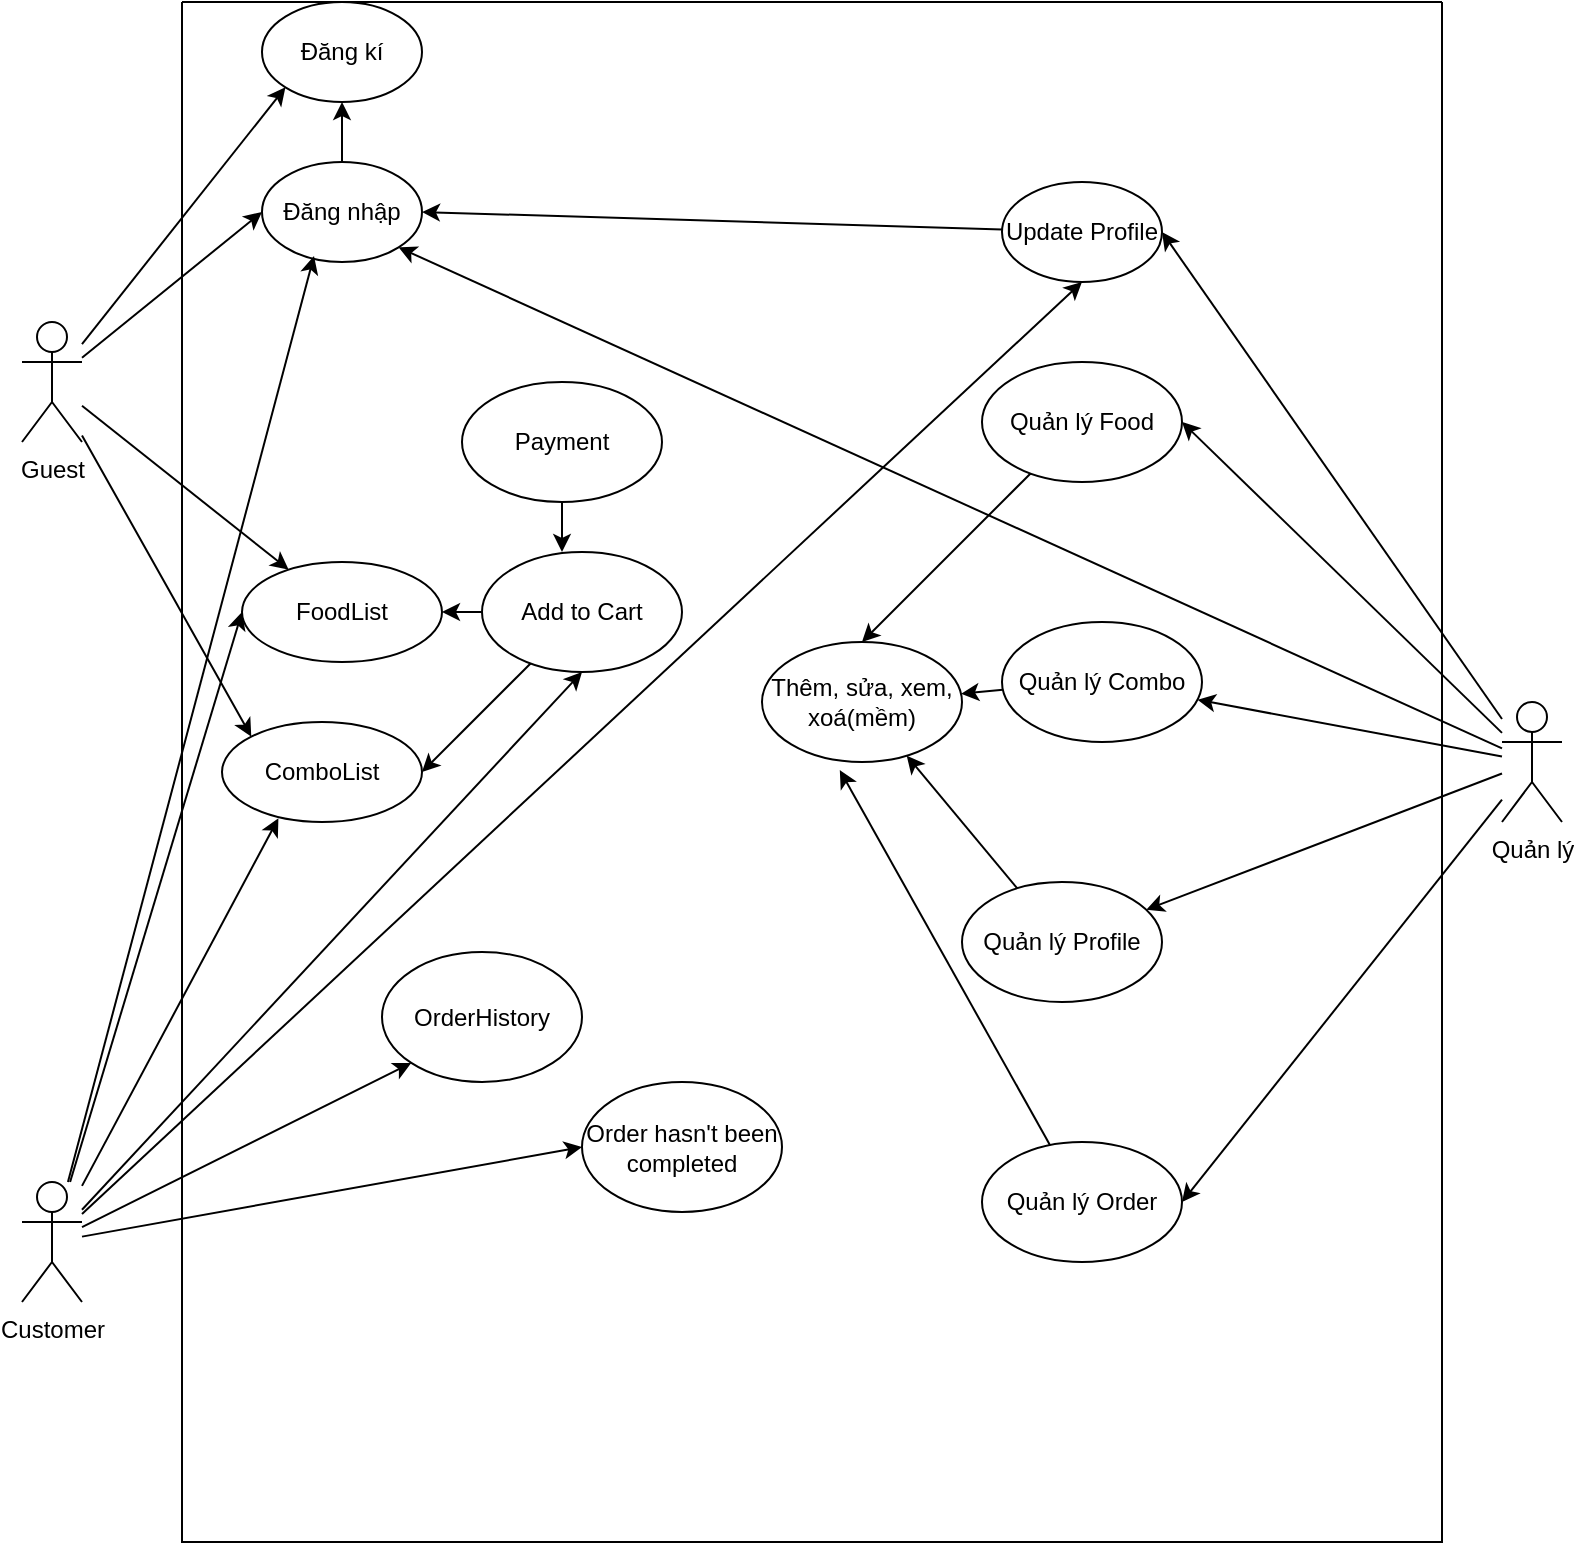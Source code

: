 <mxfile version="24.7.17">
  <diagram name="Trang-1" id="ji2oaNTb5m6djoohmxuM">
    <mxGraphModel dx="1750" dy="870" grid="1" gridSize="10" guides="1" tooltips="1" connect="1" arrows="1" fold="1" page="1" pageScale="1" pageWidth="827" pageHeight="1169" math="0" shadow="0">
      <root>
        <mxCell id="0" />
        <mxCell id="1" parent="0" />
        <mxCell id="aWg2RYfH6NTklVDcjYUc-15" style="rounded=0;orthogonalLoop=1;jettySize=auto;html=1;entryX=1;entryY=0.5;entryDx=0;entryDy=0;" edge="1" parent="1" source="aWg2RYfH6NTklVDcjYUc-1" target="aWg2RYfH6NTklVDcjYUc-10">
          <mxGeometry relative="1" as="geometry" />
        </mxCell>
        <mxCell id="aWg2RYfH6NTklVDcjYUc-16" style="rounded=0;orthogonalLoop=1;jettySize=auto;html=1;" edge="1" parent="1" source="aWg2RYfH6NTklVDcjYUc-1" target="aWg2RYfH6NTklVDcjYUc-12">
          <mxGeometry relative="1" as="geometry" />
        </mxCell>
        <mxCell id="aWg2RYfH6NTklVDcjYUc-17" style="edgeStyle=none;rounded=0;orthogonalLoop=1;jettySize=auto;html=1;" edge="1" parent="1" source="aWg2RYfH6NTklVDcjYUc-1" target="aWg2RYfH6NTklVDcjYUc-13">
          <mxGeometry relative="1" as="geometry" />
        </mxCell>
        <mxCell id="aWg2RYfH6NTklVDcjYUc-18" style="edgeStyle=none;rounded=0;orthogonalLoop=1;jettySize=auto;html=1;entryX=1;entryY=0.5;entryDx=0;entryDy=0;" edge="1" parent="1" source="aWg2RYfH6NTklVDcjYUc-1" target="aWg2RYfH6NTklVDcjYUc-14">
          <mxGeometry relative="1" as="geometry" />
        </mxCell>
        <mxCell id="aWg2RYfH6NTklVDcjYUc-30" style="edgeStyle=none;rounded=0;orthogonalLoop=1;jettySize=auto;html=1;entryX=1;entryY=0.5;entryDx=0;entryDy=0;" edge="1" parent="1" source="aWg2RYfH6NTklVDcjYUc-1" target="aWg2RYfH6NTklVDcjYUc-24">
          <mxGeometry relative="1" as="geometry" />
        </mxCell>
        <mxCell id="aWg2RYfH6NTklVDcjYUc-45" style="edgeStyle=none;rounded=0;orthogonalLoop=1;jettySize=auto;html=1;entryX=1;entryY=1;entryDx=0;entryDy=0;" edge="1" parent="1" source="aWg2RYfH6NTklVDcjYUc-1" target="aWg2RYfH6NTklVDcjYUc-6">
          <mxGeometry relative="1" as="geometry" />
        </mxCell>
        <mxCell id="aWg2RYfH6NTklVDcjYUc-1" value="Quản lý" style="shape=umlActor;verticalLabelPosition=bottom;verticalAlign=top;html=1;outlineConnect=0;" vertex="1" parent="1">
          <mxGeometry x="790" y="380" width="30" height="60" as="geometry" />
        </mxCell>
        <mxCell id="aWg2RYfH6NTklVDcjYUc-8" style="rounded=0;orthogonalLoop=1;jettySize=auto;html=1;entryX=0;entryY=0.5;entryDx=0;entryDy=0;" edge="1" parent="1" source="aWg2RYfH6NTklVDcjYUc-2" target="aWg2RYfH6NTklVDcjYUc-6">
          <mxGeometry relative="1" as="geometry" />
        </mxCell>
        <mxCell id="aWg2RYfH6NTklVDcjYUc-31" style="edgeStyle=none;rounded=0;orthogonalLoop=1;jettySize=auto;html=1;" edge="1" parent="1" source="aWg2RYfH6NTklVDcjYUc-2" target="aWg2RYfH6NTklVDcjYUc-26">
          <mxGeometry relative="1" as="geometry" />
        </mxCell>
        <mxCell id="aWg2RYfH6NTklVDcjYUc-32" style="edgeStyle=none;rounded=0;orthogonalLoop=1;jettySize=auto;html=1;entryX=0;entryY=0;entryDx=0;entryDy=0;" edge="1" parent="1" source="aWg2RYfH6NTklVDcjYUc-2" target="aWg2RYfH6NTklVDcjYUc-27">
          <mxGeometry relative="1" as="geometry" />
        </mxCell>
        <mxCell id="aWg2RYfH6NTklVDcjYUc-46" style="edgeStyle=none;rounded=0;orthogonalLoop=1;jettySize=auto;html=1;entryX=0;entryY=1;entryDx=0;entryDy=0;" edge="1" parent="1" source="aWg2RYfH6NTklVDcjYUc-2" target="aWg2RYfH6NTklVDcjYUc-7">
          <mxGeometry relative="1" as="geometry" />
        </mxCell>
        <mxCell id="aWg2RYfH6NTklVDcjYUc-2" value="Guest" style="shape=umlActor;verticalLabelPosition=bottom;verticalAlign=top;html=1;outlineConnect=0;" vertex="1" parent="1">
          <mxGeometry x="50" y="190" width="30" height="60" as="geometry" />
        </mxCell>
        <mxCell id="aWg2RYfH6NTklVDcjYUc-29" style="edgeStyle=none;rounded=0;orthogonalLoop=1;jettySize=auto;html=1;entryX=0.5;entryY=1;entryDx=0;entryDy=0;" edge="1" parent="1" source="aWg2RYfH6NTklVDcjYUc-3" target="aWg2RYfH6NTklVDcjYUc-24">
          <mxGeometry relative="1" as="geometry">
            <mxPoint x="80" y="540" as="targetPoint" />
          </mxGeometry>
        </mxCell>
        <mxCell id="aWg2RYfH6NTklVDcjYUc-33" style="edgeStyle=none;rounded=0;orthogonalLoop=1;jettySize=auto;html=1;entryX=0.5;entryY=1;entryDx=0;entryDy=0;" edge="1" parent="1" source="aWg2RYfH6NTklVDcjYUc-3" target="aWg2RYfH6NTklVDcjYUc-28">
          <mxGeometry relative="1" as="geometry" />
        </mxCell>
        <mxCell id="aWg2RYfH6NTklVDcjYUc-34" style="edgeStyle=none;rounded=0;orthogonalLoop=1;jettySize=auto;html=1;entryX=0;entryY=0.5;entryDx=0;entryDy=0;" edge="1" parent="1" source="aWg2RYfH6NTklVDcjYUc-3" target="aWg2RYfH6NTklVDcjYUc-26">
          <mxGeometry relative="1" as="geometry" />
        </mxCell>
        <mxCell id="aWg2RYfH6NTklVDcjYUc-42" style="edgeStyle=none;rounded=0;orthogonalLoop=1;jettySize=auto;html=1;entryX=0;entryY=1;entryDx=0;entryDy=0;" edge="1" parent="1" source="aWg2RYfH6NTklVDcjYUc-3" target="aWg2RYfH6NTklVDcjYUc-40">
          <mxGeometry relative="1" as="geometry" />
        </mxCell>
        <mxCell id="aWg2RYfH6NTklVDcjYUc-43" style="edgeStyle=none;rounded=0;orthogonalLoop=1;jettySize=auto;html=1;entryX=0;entryY=0.5;entryDx=0;entryDy=0;" edge="1" parent="1" source="aWg2RYfH6NTklVDcjYUc-3" target="aWg2RYfH6NTklVDcjYUc-41">
          <mxGeometry relative="1" as="geometry" />
        </mxCell>
        <mxCell id="aWg2RYfH6NTklVDcjYUc-3" value="Customer" style="shape=umlActor;verticalLabelPosition=bottom;verticalAlign=top;html=1;outlineConnect=0;" vertex="1" parent="1">
          <mxGeometry x="50" y="620" width="30" height="60" as="geometry" />
        </mxCell>
        <mxCell id="aWg2RYfH6NTklVDcjYUc-4" value="" style="swimlane;startSize=0;" vertex="1" parent="1">
          <mxGeometry x="130" y="30" width="630" height="770" as="geometry" />
        </mxCell>
        <mxCell id="aWg2RYfH6NTklVDcjYUc-9" style="rounded=0;orthogonalLoop=1;jettySize=auto;html=1;entryX=0.5;entryY=1;entryDx=0;entryDy=0;" edge="1" parent="aWg2RYfH6NTklVDcjYUc-4" source="aWg2RYfH6NTklVDcjYUc-6" target="aWg2RYfH6NTklVDcjYUc-7">
          <mxGeometry relative="1" as="geometry" />
        </mxCell>
        <mxCell id="aWg2RYfH6NTklVDcjYUc-6" value="Đăng nhập" style="ellipse;whiteSpace=wrap;html=1;" vertex="1" parent="aWg2RYfH6NTklVDcjYUc-4">
          <mxGeometry x="40" y="80" width="80" height="50" as="geometry" />
        </mxCell>
        <mxCell id="aWg2RYfH6NTklVDcjYUc-7" value="Đăng kí" style="ellipse;whiteSpace=wrap;html=1;" vertex="1" parent="aWg2RYfH6NTklVDcjYUc-4">
          <mxGeometry x="40" width="80" height="50" as="geometry" />
        </mxCell>
        <mxCell id="aWg2RYfH6NTklVDcjYUc-19" style="edgeStyle=none;rounded=0;orthogonalLoop=1;jettySize=auto;html=1;entryX=0.5;entryY=0;entryDx=0;entryDy=0;" edge="1" parent="aWg2RYfH6NTklVDcjYUc-4" source="aWg2RYfH6NTklVDcjYUc-10" target="aWg2RYfH6NTklVDcjYUc-11">
          <mxGeometry relative="1" as="geometry" />
        </mxCell>
        <mxCell id="aWg2RYfH6NTklVDcjYUc-10" value="Quản lý Food" style="ellipse;whiteSpace=wrap;html=1;" vertex="1" parent="aWg2RYfH6NTklVDcjYUc-4">
          <mxGeometry x="400" y="180" width="100" height="60" as="geometry" />
        </mxCell>
        <mxCell id="aWg2RYfH6NTklVDcjYUc-11" value="Thêm, sửa, xem, xoá(mềm)" style="ellipse;whiteSpace=wrap;html=1;" vertex="1" parent="aWg2RYfH6NTklVDcjYUc-4">
          <mxGeometry x="290" y="320" width="100" height="60" as="geometry" />
        </mxCell>
        <mxCell id="aWg2RYfH6NTklVDcjYUc-20" style="edgeStyle=none;rounded=0;orthogonalLoop=1;jettySize=auto;html=1;" edge="1" parent="aWg2RYfH6NTklVDcjYUc-4" source="aWg2RYfH6NTklVDcjYUc-12" target="aWg2RYfH6NTklVDcjYUc-11">
          <mxGeometry relative="1" as="geometry" />
        </mxCell>
        <mxCell id="aWg2RYfH6NTklVDcjYUc-12" value="Quản lý Combo" style="ellipse;whiteSpace=wrap;html=1;" vertex="1" parent="aWg2RYfH6NTklVDcjYUc-4">
          <mxGeometry x="410" y="310" width="100" height="60" as="geometry" />
        </mxCell>
        <mxCell id="aWg2RYfH6NTklVDcjYUc-21" style="edgeStyle=none;rounded=0;orthogonalLoop=1;jettySize=auto;html=1;" edge="1" parent="aWg2RYfH6NTklVDcjYUc-4" source="aWg2RYfH6NTklVDcjYUc-13" target="aWg2RYfH6NTklVDcjYUc-11">
          <mxGeometry relative="1" as="geometry" />
        </mxCell>
        <mxCell id="aWg2RYfH6NTklVDcjYUc-13" value="Quản lý Profile" style="ellipse;whiteSpace=wrap;html=1;" vertex="1" parent="aWg2RYfH6NTklVDcjYUc-4">
          <mxGeometry x="390" y="440" width="100" height="60" as="geometry" />
        </mxCell>
        <mxCell id="aWg2RYfH6NTklVDcjYUc-14" value="Quản lý Order" style="ellipse;whiteSpace=wrap;html=1;" vertex="1" parent="aWg2RYfH6NTklVDcjYUc-4">
          <mxGeometry x="400" y="570" width="100" height="60" as="geometry" />
        </mxCell>
        <mxCell id="aWg2RYfH6NTklVDcjYUc-22" style="edgeStyle=none;rounded=0;orthogonalLoop=1;jettySize=auto;html=1;entryX=0.389;entryY=1.067;entryDx=0;entryDy=0;entryPerimeter=0;" edge="1" parent="aWg2RYfH6NTklVDcjYUc-4" source="aWg2RYfH6NTklVDcjYUc-14" target="aWg2RYfH6NTklVDcjYUc-11">
          <mxGeometry relative="1" as="geometry" />
        </mxCell>
        <mxCell id="aWg2RYfH6NTklVDcjYUc-25" style="edgeStyle=none;rounded=0;orthogonalLoop=1;jettySize=auto;html=1;entryX=1;entryY=0.5;entryDx=0;entryDy=0;" edge="1" parent="aWg2RYfH6NTklVDcjYUc-4" source="aWg2RYfH6NTklVDcjYUc-24" target="aWg2RYfH6NTklVDcjYUc-6">
          <mxGeometry relative="1" as="geometry" />
        </mxCell>
        <mxCell id="aWg2RYfH6NTklVDcjYUc-24" value="Update Profile" style="ellipse;whiteSpace=wrap;html=1;" vertex="1" parent="aWg2RYfH6NTklVDcjYUc-4">
          <mxGeometry x="410" y="90" width="80" height="50" as="geometry" />
        </mxCell>
        <mxCell id="aWg2RYfH6NTklVDcjYUc-27" value="ComboList" style="ellipse;whiteSpace=wrap;html=1;" vertex="1" parent="aWg2RYfH6NTklVDcjYUc-4">
          <mxGeometry x="20" y="360" width="100" height="50" as="geometry" />
        </mxCell>
        <mxCell id="aWg2RYfH6NTklVDcjYUc-37" style="edgeStyle=none;rounded=0;orthogonalLoop=1;jettySize=auto;html=1;entryX=1;entryY=0.5;entryDx=0;entryDy=0;" edge="1" parent="aWg2RYfH6NTklVDcjYUc-4" source="aWg2RYfH6NTklVDcjYUc-28" target="aWg2RYfH6NTklVDcjYUc-27">
          <mxGeometry relative="1" as="geometry" />
        </mxCell>
        <mxCell id="aWg2RYfH6NTklVDcjYUc-28" value="Add to Cart" style="ellipse;whiteSpace=wrap;html=1;" vertex="1" parent="aWg2RYfH6NTklVDcjYUc-4">
          <mxGeometry x="150" y="275" width="100" height="60" as="geometry" />
        </mxCell>
        <mxCell id="aWg2RYfH6NTklVDcjYUc-39" style="edgeStyle=none;rounded=0;orthogonalLoop=1;jettySize=auto;html=1;entryX=0.4;entryY=0;entryDx=0;entryDy=0;entryPerimeter=0;" edge="1" parent="aWg2RYfH6NTklVDcjYUc-4" source="aWg2RYfH6NTklVDcjYUc-38" target="aWg2RYfH6NTklVDcjYUc-28">
          <mxGeometry relative="1" as="geometry" />
        </mxCell>
        <mxCell id="aWg2RYfH6NTklVDcjYUc-38" value="Payment" style="ellipse;whiteSpace=wrap;html=1;" vertex="1" parent="aWg2RYfH6NTklVDcjYUc-4">
          <mxGeometry x="140" y="190" width="100" height="60" as="geometry" />
        </mxCell>
        <mxCell id="aWg2RYfH6NTklVDcjYUc-40" value="OrderHistory" style="ellipse;whiteSpace=wrap;html=1;" vertex="1" parent="aWg2RYfH6NTklVDcjYUc-4">
          <mxGeometry x="100" y="475" width="100" height="65" as="geometry" />
        </mxCell>
        <mxCell id="aWg2RYfH6NTklVDcjYUc-41" value="Order hasn&#39;t been completed" style="ellipse;whiteSpace=wrap;html=1;" vertex="1" parent="aWg2RYfH6NTklVDcjYUc-4">
          <mxGeometry x="200" y="540" width="100" height="65" as="geometry" />
        </mxCell>
        <mxCell id="aWg2RYfH6NTklVDcjYUc-26" value="FoodList" style="ellipse;whiteSpace=wrap;html=1;" vertex="1" parent="aWg2RYfH6NTklVDcjYUc-4">
          <mxGeometry x="30" y="280" width="100" height="50" as="geometry" />
        </mxCell>
        <mxCell id="aWg2RYfH6NTklVDcjYUc-36" style="edgeStyle=none;rounded=0;orthogonalLoop=1;jettySize=auto;html=1;" edge="1" parent="aWg2RYfH6NTklVDcjYUc-4" source="aWg2RYfH6NTklVDcjYUc-28" target="aWg2RYfH6NTklVDcjYUc-26">
          <mxGeometry relative="1" as="geometry" />
        </mxCell>
        <mxCell id="aWg2RYfH6NTklVDcjYUc-35" style="edgeStyle=none;rounded=0;orthogonalLoop=1;jettySize=auto;html=1;entryX=0.282;entryY=0.963;entryDx=0;entryDy=0;entryPerimeter=0;" edge="1" parent="1" source="aWg2RYfH6NTklVDcjYUc-3" target="aWg2RYfH6NTklVDcjYUc-27">
          <mxGeometry relative="1" as="geometry" />
        </mxCell>
        <mxCell id="aWg2RYfH6NTklVDcjYUc-44" style="edgeStyle=none;rounded=0;orthogonalLoop=1;jettySize=auto;html=1;entryX=0.325;entryY=0.94;entryDx=0;entryDy=0;entryPerimeter=0;" edge="1" parent="1" source="aWg2RYfH6NTklVDcjYUc-3" target="aWg2RYfH6NTklVDcjYUc-6">
          <mxGeometry relative="1" as="geometry" />
        </mxCell>
      </root>
    </mxGraphModel>
  </diagram>
</mxfile>
